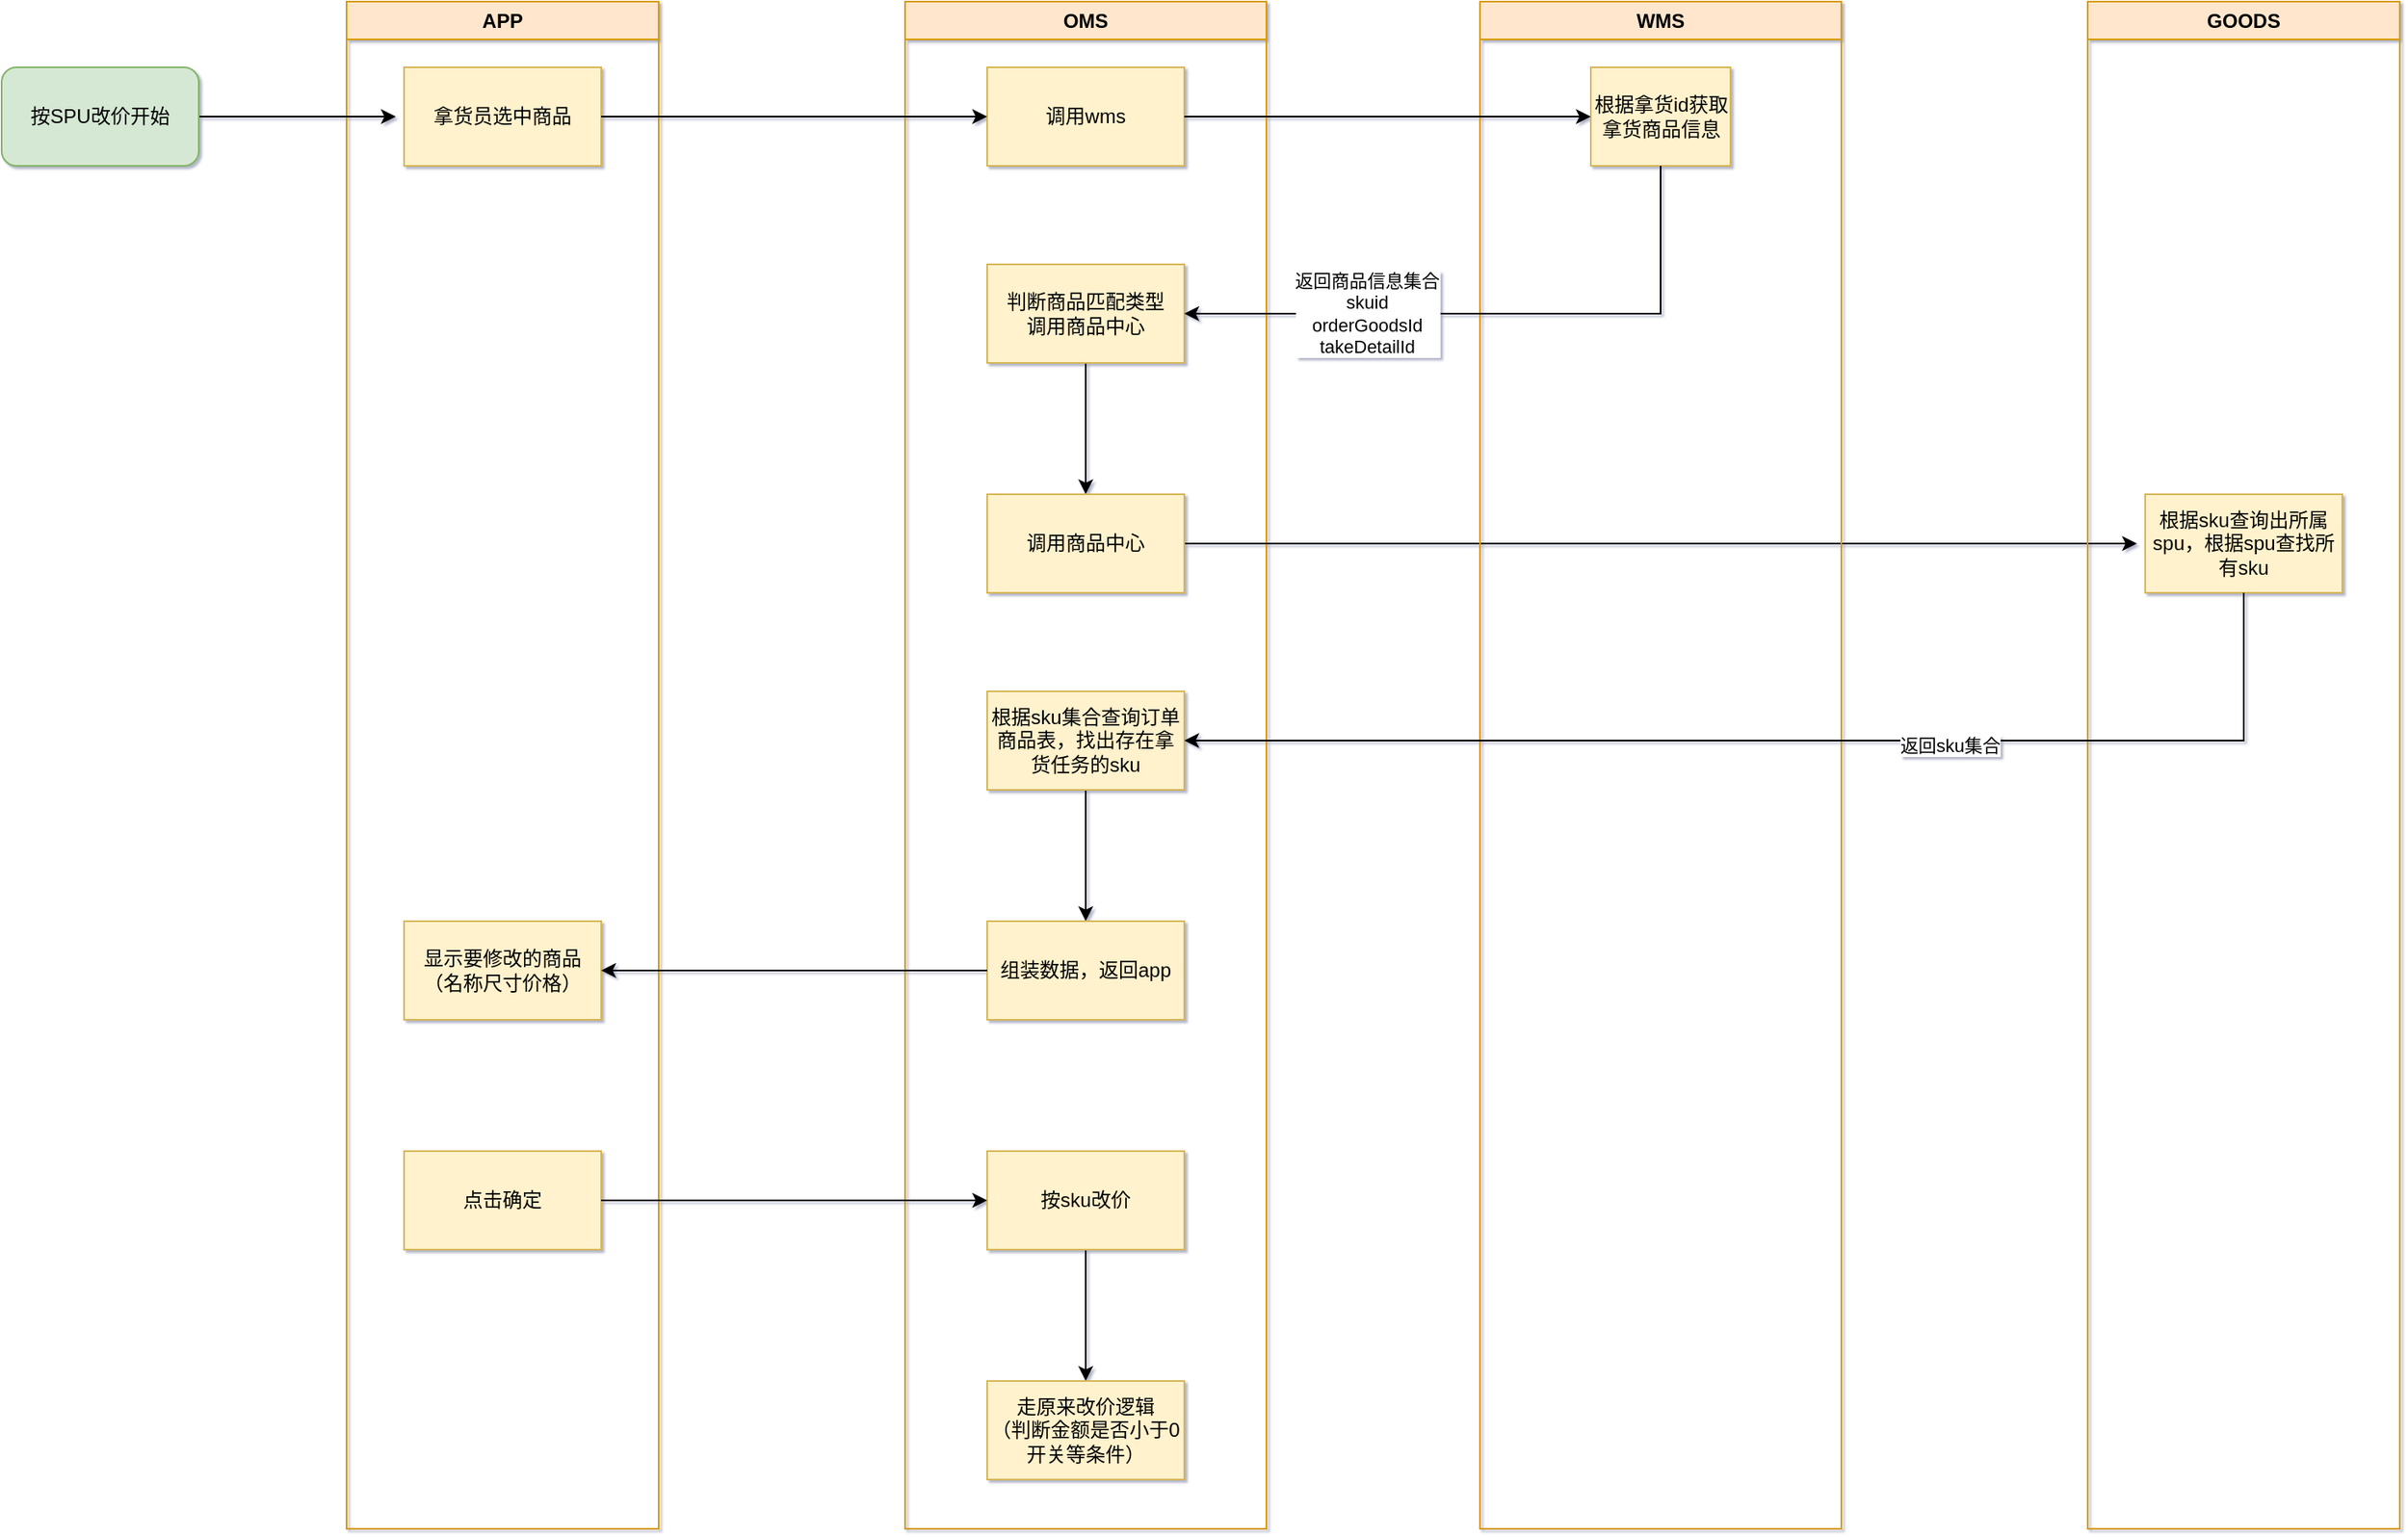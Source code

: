 <mxfile version="22.1.0" type="github">
  <diagram name="第 1 页" id="X5Vm9NSqfif9E05FRqca">
    <mxGraphModel dx="1235" dy="638" grid="1" gridSize="10" guides="1" tooltips="1" connect="1" arrows="1" fold="1" page="1" pageScale="1" pageWidth="827" pageHeight="1169" background="none" math="0" shadow="1">
      <root>
        <mxCell id="0" />
        <mxCell id="1" parent="0" />
        <mxCell id="_qAMSz7JW3qsbfFBy3NO-2" value="APP" style="swimlane;whiteSpace=wrap;html=1;startSize=23;fillColor=#ffe6cc;strokeColor=#d79b00;" vertex="1" parent="1">
          <mxGeometry x="310" y="110" width="190" height="930" as="geometry">
            <mxRectangle x="150" y="110" width="140" height="30" as="alternateBounds" />
          </mxGeometry>
        </mxCell>
        <mxCell id="_qAMSz7JW3qsbfFBy3NO-11" value="拿货员选中商品" style="rounded=0;whiteSpace=wrap;html=1;fillColor=#fff2cc;strokeColor=#d6b656;" vertex="1" parent="_qAMSz7JW3qsbfFBy3NO-2">
          <mxGeometry x="35" y="40" width="120" height="60" as="geometry" />
        </mxCell>
        <mxCell id="_qAMSz7JW3qsbfFBy3NO-42" value="显示要修改的商品（名称尺寸价格）" style="whiteSpace=wrap;html=1;fillColor=#fff2cc;strokeColor=#d6b656;" vertex="1" parent="_qAMSz7JW3qsbfFBy3NO-2">
          <mxGeometry x="35" y="560" width="120" height="60" as="geometry" />
        </mxCell>
        <mxCell id="_qAMSz7JW3qsbfFBy3NO-44" value="点击确定" style="whiteSpace=wrap;html=1;fillColor=#fff2cc;strokeColor=#d6b656;" vertex="1" parent="_qAMSz7JW3qsbfFBy3NO-2">
          <mxGeometry x="35" y="700" width="120" height="60" as="geometry" />
        </mxCell>
        <mxCell id="_qAMSz7JW3qsbfFBy3NO-7" value="OMS" style="swimlane;whiteSpace=wrap;html=1;startSize=23;fillColor=#ffe6cc;strokeColor=#d79b00;" vertex="1" parent="1">
          <mxGeometry x="650" y="110" width="220" height="930" as="geometry">
            <mxRectangle x="470" y="110" width="140" height="30" as="alternateBounds" />
          </mxGeometry>
        </mxCell>
        <mxCell id="_qAMSz7JW3qsbfFBy3NO-12" value="调用wms" style="whiteSpace=wrap;html=1;fillColor=#fff2cc;strokeColor=#d6b656;rounded=0;" vertex="1" parent="_qAMSz7JW3qsbfFBy3NO-7">
          <mxGeometry x="50" y="40" width="120" height="60" as="geometry" />
        </mxCell>
        <mxCell id="_qAMSz7JW3qsbfFBy3NO-32" value="" style="edgeStyle=orthogonalEdgeStyle;rounded=0;orthogonalLoop=1;jettySize=auto;html=1;" edge="1" parent="_qAMSz7JW3qsbfFBy3NO-7" source="_qAMSz7JW3qsbfFBy3NO-19" target="_qAMSz7JW3qsbfFBy3NO-31">
          <mxGeometry relative="1" as="geometry" />
        </mxCell>
        <mxCell id="_qAMSz7JW3qsbfFBy3NO-19" value="判断商品匹配类型&lt;br&gt;调用商品中心" style="whiteSpace=wrap;html=1;fillColor=#fff2cc;strokeColor=#d6b656;" vertex="1" parent="_qAMSz7JW3qsbfFBy3NO-7">
          <mxGeometry x="50" y="160" width="120" height="60" as="geometry" />
        </mxCell>
        <mxCell id="_qAMSz7JW3qsbfFBy3NO-33" style="edgeStyle=orthogonalEdgeStyle;rounded=0;orthogonalLoop=1;jettySize=auto;html=1;" edge="1" parent="_qAMSz7JW3qsbfFBy3NO-7" source="_qAMSz7JW3qsbfFBy3NO-31">
          <mxGeometry relative="1" as="geometry">
            <mxPoint x="750.0" y="330" as="targetPoint" />
          </mxGeometry>
        </mxCell>
        <mxCell id="_qAMSz7JW3qsbfFBy3NO-31" value="调用商品中心" style="whiteSpace=wrap;html=1;fillColor=#fff2cc;strokeColor=#d6b656;" vertex="1" parent="_qAMSz7JW3qsbfFBy3NO-7">
          <mxGeometry x="50" y="300" width="120" height="60" as="geometry" />
        </mxCell>
        <mxCell id="_qAMSz7JW3qsbfFBy3NO-41" value="" style="edgeStyle=orthogonalEdgeStyle;rounded=0;orthogonalLoop=1;jettySize=auto;html=1;" edge="1" parent="_qAMSz7JW3qsbfFBy3NO-7" source="_qAMSz7JW3qsbfFBy3NO-34" target="_qAMSz7JW3qsbfFBy3NO-40">
          <mxGeometry relative="1" as="geometry" />
        </mxCell>
        <mxCell id="_qAMSz7JW3qsbfFBy3NO-34" value="根据sku集合查询订单商品表，找出存在拿货任务的sku" style="whiteSpace=wrap;html=1;fillColor=#fff2cc;strokeColor=#d6b656;" vertex="1" parent="_qAMSz7JW3qsbfFBy3NO-7">
          <mxGeometry x="50" y="420" width="120" height="60" as="geometry" />
        </mxCell>
        <mxCell id="_qAMSz7JW3qsbfFBy3NO-40" value="组装数据，返回app" style="whiteSpace=wrap;html=1;fillColor=#fff2cc;strokeColor=#d6b656;" vertex="1" parent="_qAMSz7JW3qsbfFBy3NO-7">
          <mxGeometry x="50" y="560" width="120" height="60" as="geometry" />
        </mxCell>
        <mxCell id="_qAMSz7JW3qsbfFBy3NO-49" value="" style="edgeStyle=orthogonalEdgeStyle;rounded=0;orthogonalLoop=1;jettySize=auto;html=1;" edge="1" parent="_qAMSz7JW3qsbfFBy3NO-7" source="_qAMSz7JW3qsbfFBy3NO-46" target="_qAMSz7JW3qsbfFBy3NO-48">
          <mxGeometry relative="1" as="geometry" />
        </mxCell>
        <mxCell id="_qAMSz7JW3qsbfFBy3NO-46" value="按sku改价" style="whiteSpace=wrap;html=1;fillColor=#fff2cc;strokeColor=#d6b656;" vertex="1" parent="_qAMSz7JW3qsbfFBy3NO-7">
          <mxGeometry x="50" y="700" width="120" height="60" as="geometry" />
        </mxCell>
        <mxCell id="_qAMSz7JW3qsbfFBy3NO-48" value="走原来改价逻辑&lt;br&gt;（判断金额是否小于0&lt;br&gt;开关等条件）" style="whiteSpace=wrap;html=1;fillColor=#fff2cc;strokeColor=#d6b656;" vertex="1" parent="_qAMSz7JW3qsbfFBy3NO-7">
          <mxGeometry x="50" y="840" width="120" height="60" as="geometry" />
        </mxCell>
        <mxCell id="_qAMSz7JW3qsbfFBy3NO-8" value="GOODS" style="swimlane;whiteSpace=wrap;html=1;startSize=23;fillColor=#ffe6cc;strokeColor=#d79b00;" vertex="1" parent="1">
          <mxGeometry x="1370" y="110" width="190" height="930" as="geometry">
            <mxRectangle x="150" y="110" width="140" height="30" as="alternateBounds" />
          </mxGeometry>
        </mxCell>
        <mxCell id="_qAMSz7JW3qsbfFBy3NO-29" value="根据sku查询出所属spu，根据spu查找所有sku" style="whiteSpace=wrap;html=1;fillColor=#fff2cc;strokeColor=#d6b656;" vertex="1" parent="_qAMSz7JW3qsbfFBy3NO-8">
          <mxGeometry x="35" y="300" width="120" height="60" as="geometry" />
        </mxCell>
        <mxCell id="_qAMSz7JW3qsbfFBy3NO-10" style="edgeStyle=orthogonalEdgeStyle;rounded=0;orthogonalLoop=1;jettySize=auto;html=1;" edge="1" parent="1" source="_qAMSz7JW3qsbfFBy3NO-9">
          <mxGeometry relative="1" as="geometry">
            <mxPoint x="340" y="180" as="targetPoint" />
          </mxGeometry>
        </mxCell>
        <mxCell id="_qAMSz7JW3qsbfFBy3NO-9" value="按SPU改价开始" style="rounded=1;whiteSpace=wrap;html=1;fillColor=#d5e8d4;strokeColor=#82b366;glass=0;" vertex="1" parent="1">
          <mxGeometry x="100" y="150" width="120" height="60" as="geometry" />
        </mxCell>
        <mxCell id="_qAMSz7JW3qsbfFBy3NO-13" value="" style="edgeStyle=orthogonalEdgeStyle;rounded=0;orthogonalLoop=1;jettySize=auto;html=1;" edge="1" parent="1" source="_qAMSz7JW3qsbfFBy3NO-11" target="_qAMSz7JW3qsbfFBy3NO-12">
          <mxGeometry relative="1" as="geometry" />
        </mxCell>
        <mxCell id="_qAMSz7JW3qsbfFBy3NO-14" value="WMS" style="swimlane;whiteSpace=wrap;html=1;startSize=23;fillColor=#ffe6cc;strokeColor=#d79b00;" vertex="1" parent="1">
          <mxGeometry x="1000" y="110" width="220" height="930" as="geometry">
            <mxRectangle x="150" y="110" width="140" height="30" as="alternateBounds" />
          </mxGeometry>
        </mxCell>
        <mxCell id="_qAMSz7JW3qsbfFBy3NO-15" value="根据拿货id获取拿货商品信息" style="whiteSpace=wrap;html=1;fillColor=#fff2cc;strokeColor=#d6b656;rounded=0;" vertex="1" parent="_qAMSz7JW3qsbfFBy3NO-14">
          <mxGeometry x="67.5" y="40" width="85" height="60" as="geometry" />
        </mxCell>
        <mxCell id="_qAMSz7JW3qsbfFBy3NO-26" style="edgeStyle=orthogonalEdgeStyle;rounded=0;orthogonalLoop=1;jettySize=auto;html=1;exitX=0.5;exitY=1;exitDx=0;exitDy=0;entryX=1;entryY=0.5;entryDx=0;entryDy=0;" edge="1" parent="1" source="_qAMSz7JW3qsbfFBy3NO-15" target="_qAMSz7JW3qsbfFBy3NO-19">
          <mxGeometry relative="1" as="geometry" />
        </mxCell>
        <mxCell id="_qAMSz7JW3qsbfFBy3NO-28" value="返回商品信息集合&lt;br style=&quot;border-color: var(--border-color);&quot;&gt;skuid&lt;br style=&quot;border-color: var(--border-color);&quot;&gt;orderGoodsId&lt;br style=&quot;border-color: var(--border-color);&quot;&gt;takeDetailId" style="edgeLabel;html=1;align=center;verticalAlign=middle;resizable=0;points=[];" vertex="1" connectable="0" parent="_qAMSz7JW3qsbfFBy3NO-26">
          <mxGeometry x="0.416" relative="1" as="geometry">
            <mxPoint as="offset" />
          </mxGeometry>
        </mxCell>
        <mxCell id="_qAMSz7JW3qsbfFBy3NO-25" style="edgeStyle=orthogonalEdgeStyle;rounded=0;orthogonalLoop=1;jettySize=auto;html=1;entryX=0;entryY=0.5;entryDx=0;entryDy=0;" edge="1" parent="1" source="_qAMSz7JW3qsbfFBy3NO-12" target="_qAMSz7JW3qsbfFBy3NO-15">
          <mxGeometry relative="1" as="geometry">
            <mxPoint x="1000" y="170" as="targetPoint" />
          </mxGeometry>
        </mxCell>
        <mxCell id="_qAMSz7JW3qsbfFBy3NO-35" value="" style="edgeStyle=orthogonalEdgeStyle;rounded=0;orthogonalLoop=1;jettySize=auto;html=1;" edge="1" parent="1" source="_qAMSz7JW3qsbfFBy3NO-29" target="_qAMSz7JW3qsbfFBy3NO-34">
          <mxGeometry relative="1" as="geometry">
            <Array as="points">
              <mxPoint x="1465" y="560" />
              <mxPoint x="1390" y="560" />
            </Array>
          </mxGeometry>
        </mxCell>
        <mxCell id="_qAMSz7JW3qsbfFBy3NO-39" value="返回sku集合" style="edgeLabel;html=1;align=center;verticalAlign=middle;resizable=0;points=[];" vertex="1" connectable="0" parent="_qAMSz7JW3qsbfFBy3NO-35">
          <mxGeometry x="-0.267" y="3" relative="1" as="geometry">
            <mxPoint as="offset" />
          </mxGeometry>
        </mxCell>
        <mxCell id="_qAMSz7JW3qsbfFBy3NO-43" value="" style="edgeStyle=orthogonalEdgeStyle;rounded=0;orthogonalLoop=1;jettySize=auto;html=1;" edge="1" parent="1" source="_qAMSz7JW3qsbfFBy3NO-40" target="_qAMSz7JW3qsbfFBy3NO-42">
          <mxGeometry relative="1" as="geometry" />
        </mxCell>
        <mxCell id="_qAMSz7JW3qsbfFBy3NO-47" value="" style="edgeStyle=orthogonalEdgeStyle;rounded=0;orthogonalLoop=1;jettySize=auto;html=1;" edge="1" parent="1" source="_qAMSz7JW3qsbfFBy3NO-44" target="_qAMSz7JW3qsbfFBy3NO-46">
          <mxGeometry relative="1" as="geometry" />
        </mxCell>
      </root>
    </mxGraphModel>
  </diagram>
</mxfile>
